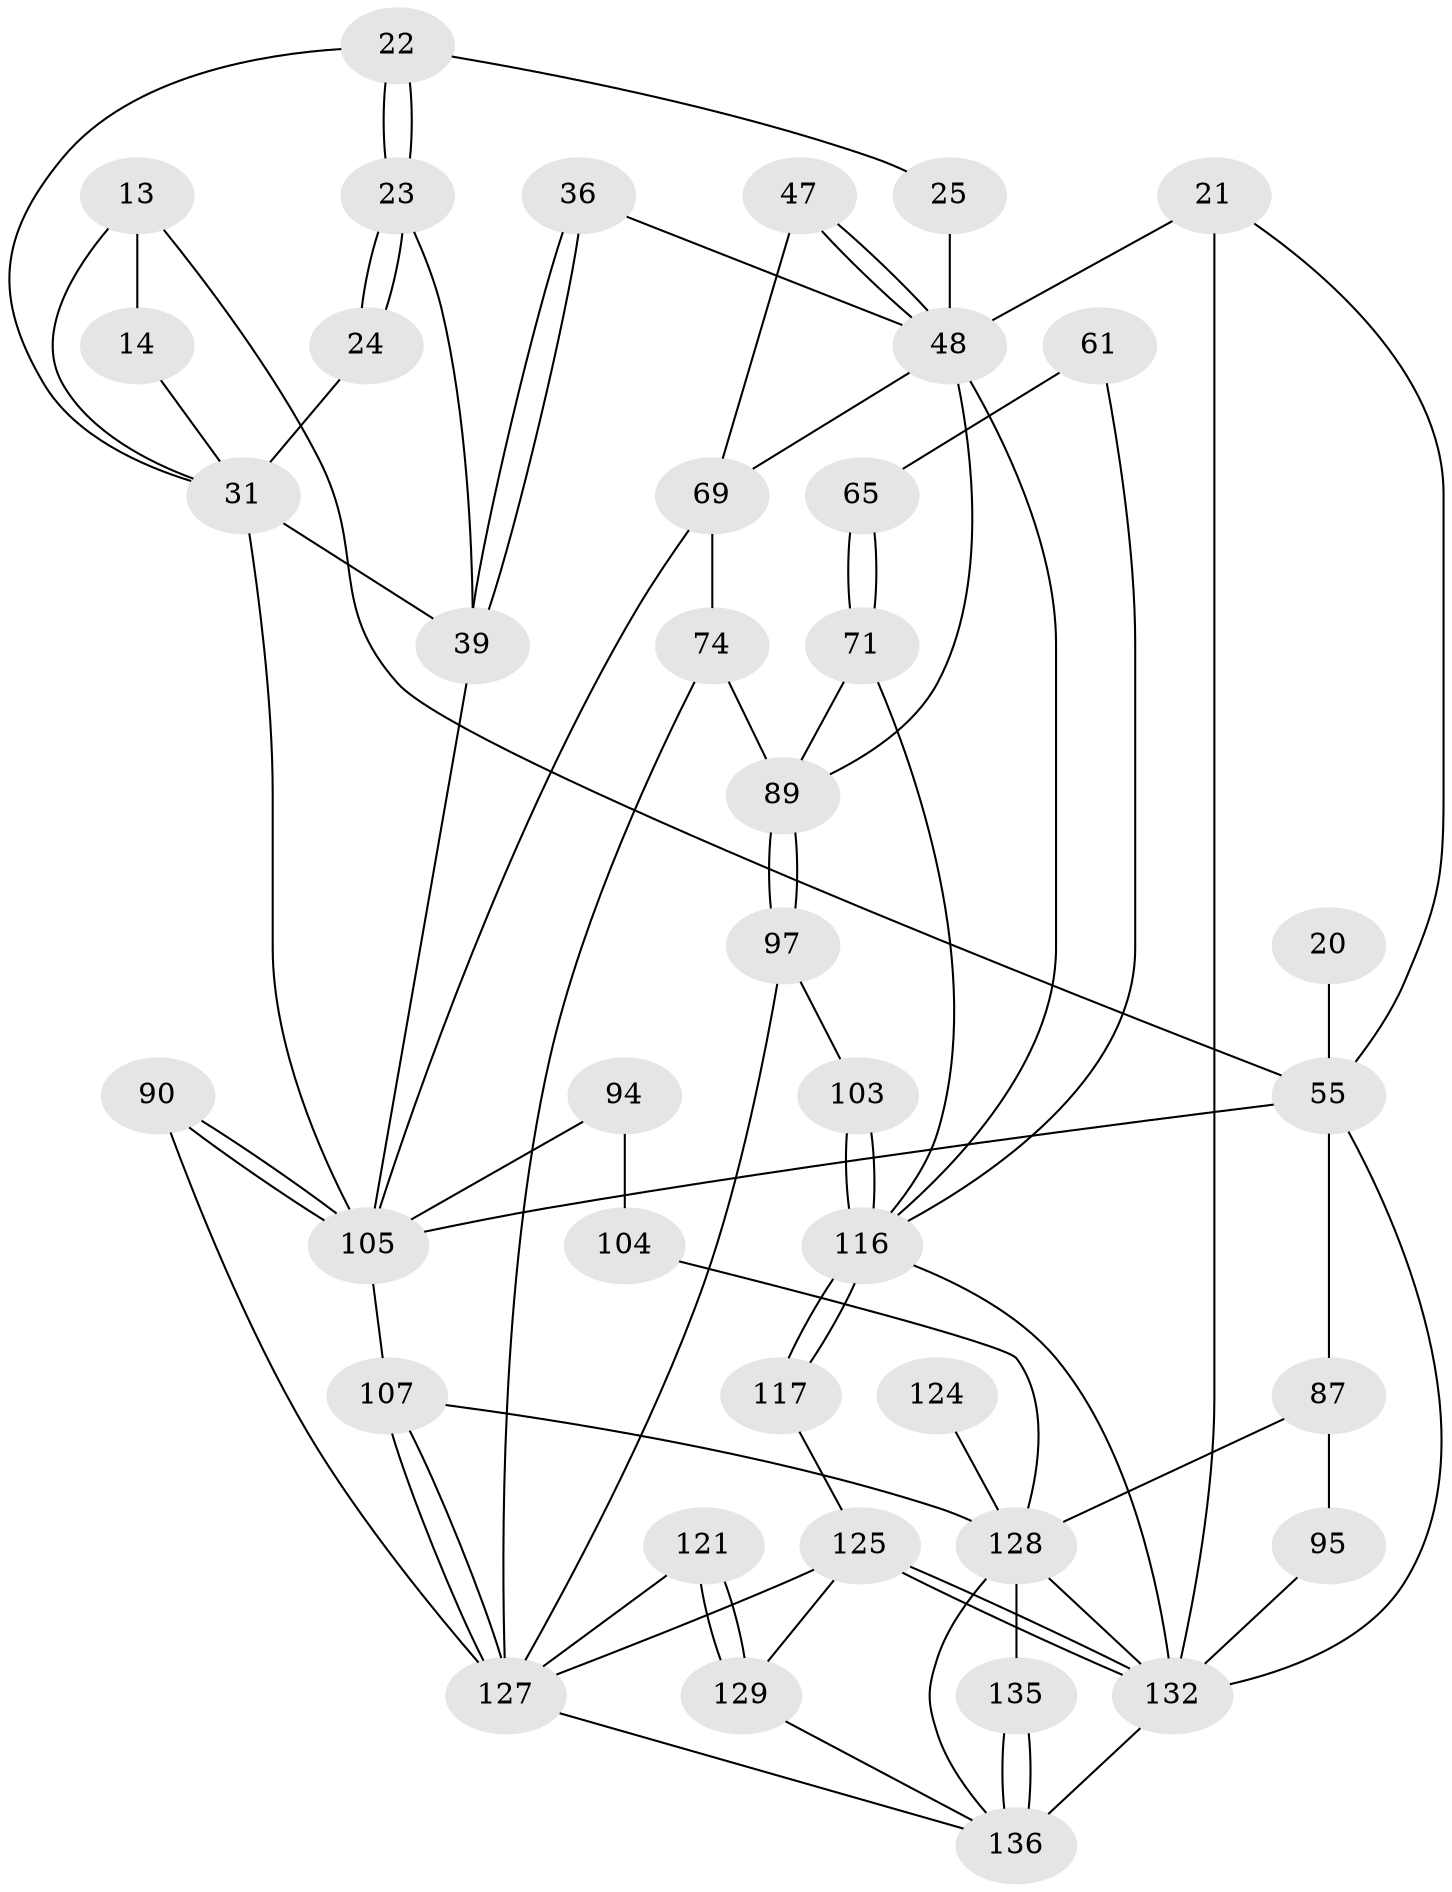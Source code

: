 // original degree distribution, {3: 0.014705882352941176, 6: 0.22058823529411764, 5: 0.5294117647058824, 4: 0.23529411764705882}
// Generated by graph-tools (version 1.1) at 2025/05/03/04/25 22:05:30]
// undirected, 40 vertices, 81 edges
graph export_dot {
graph [start="1"]
  node [color=gray90,style=filled];
  13 [pos="+0.4074147493036109+0.07179715194746104",super="+7+6"];
  14 [pos="+0.3045718643789719+0.07217809447875767"];
  20 [pos="+0.180821964571849+0.2588486850212489"];
  21 [pos="+1+0",super="+8"];
  22 [pos="+0.5050362685855129+0.25292022739319264",super="+11"];
  23 [pos="+0.463327990797667+0.29704809503665375"];
  24 [pos="+0.42265986520898746+0.25456329719934445"];
  25 [pos="+0.5421718377291485+0.24489230981612067",super="+10"];
  31 [pos="+0.28961949822242933+0.2798294163374593",super="+16+19"];
  36 [pos="+0.4609473766590303+0.3771906753900102"];
  39 [pos="+0.442476146519222+0.39820549121225257",super="+38+37"];
  47 [pos="+0.7162943470611364+0.3893259554045154"];
  48 [pos="+0.6007935048965913+0.39992895294945374",super="+35+46+32"];
  55 [pos="+0+0.15478413753874204",super="+54+53+18"];
  61 [pos="+1+0.4635703603002628",super="+49"];
  65 [pos="+0.9369217643016586+0.4720441894283784",super="+50"];
  69 [pos="+0.6103868327377595+0.48978558499426034",super="+64"];
  71 [pos="+0.8621880735875957+0.5204394269896049",super="+66+51"];
  74 [pos="+0.6948060758620763+0.568676914702069",super="+73+72"];
  87 [pos="+0.17251855029565044+0.5331540934338708"];
  89 [pos="+0.7887082487383589+0.5679313348041906",super="+67+68+58"];
  90 [pos="+0.5160794262085886+0.6370703270042767",super="+77"];
  94 [pos="+0.33053015832752297+0.6030501664741009",super="+93"];
  95 [pos="+0.0544812944475727+0.6376689639080119",super="+88"];
  97 [pos="+0.7901839111773553+0.6922302614580853"];
  103 [pos="+0.9237823278621047+0.7107082987545289",super="+96"];
  104 [pos="+0.3377506947131788+0.7085594259367802",super="+98"];
  105 [pos="+0.45177883975397337+0.6670853224494289",super="+92+91"];
  107 [pos="+0.3472093089179622+0.814023291293714",super="+106"];
  116 [pos="+0.9401770726280703+0.7258380154023535",super="+86+83"];
  117 [pos="+0.9513047269392453+0.8303289228930139"];
  121 [pos="+0.5991795610825704+0.8266570835673704"];
  124 [pos="+0.19267631046401154+0.8592936112277098"];
  125 [pos="+0.887581356629245+0.8924947530864441",super="+118+119"];
  127 [pos="+0.4124419708171879+0.8998860005037588",super="+115"];
  128 [pos="+0.13624315735047166+0.9334594341214618",super="+123+122+113"];
  129 [pos="+0.6393895813482084+1",super="+126+120"];
  132 [pos="+0.8329277834451114+1",super="+84+57+111"];
  135 [pos="+0.17531888514355412+0.9578677376857752"];
  136 [pos="+0.25908589220715295+1",super="+133+134+131"];
  13 -- 14 [weight=2];
  13 -- 55;
  13 -- 31;
  14 -- 31;
  20 -- 55 [weight=3];
  21 -- 132 [weight=2];
  21 -- 48 [weight=2];
  21 -- 55;
  22 -- 23;
  22 -- 23;
  22 -- 25 [weight=2];
  22 -- 31;
  23 -- 24;
  23 -- 24;
  23 -- 39;
  24 -- 31 [weight=2];
  25 -- 48 [weight=2];
  31 -- 39;
  31 -- 105;
  36 -- 39 [weight=2];
  36 -- 39;
  36 -- 48;
  39 -- 105;
  47 -- 48 [weight=2];
  47 -- 48;
  47 -- 69;
  48 -- 89 [weight=2];
  48 -- 69;
  48 -- 116 [weight=2];
  55 -- 132 [weight=2];
  55 -- 105 [weight=2];
  55 -- 87;
  61 -- 65 [weight=2];
  61 -- 116 [weight=2];
  65 -- 71 [weight=2];
  65 -- 71;
  69 -- 105;
  69 -- 74 [weight=2];
  71 -- 89 [weight=2];
  71 -- 116;
  74 -- 89 [weight=3];
  74 -- 127;
  87 -- 95;
  87 -- 128;
  89 -- 97;
  89 -- 97;
  90 -- 105 [weight=3];
  90 -- 105;
  90 -- 127;
  94 -- 105 [weight=2];
  94 -- 104 [weight=2];
  95 -- 132 [weight=3];
  97 -- 103;
  97 -- 127;
  103 -- 116 [weight=3];
  103 -- 116;
  104 -- 128 [weight=2];
  105 -- 107;
  107 -- 127 [weight=2];
  107 -- 127;
  107 -- 128;
  116 -- 117 [weight=2];
  116 -- 117;
  116 -- 132;
  117 -- 125;
  121 -- 129 [weight=2];
  121 -- 129;
  121 -- 127;
  124 -- 128 [weight=3];
  125 -- 132;
  125 -- 132;
  125 -- 129 [weight=2];
  125 -- 127;
  127 -- 136;
  128 -- 135;
  128 -- 132 [weight=3];
  128 -- 136;
  129 -- 136;
  132 -- 136 [weight=2];
  135 -- 136 [weight=2];
  135 -- 136;
}
